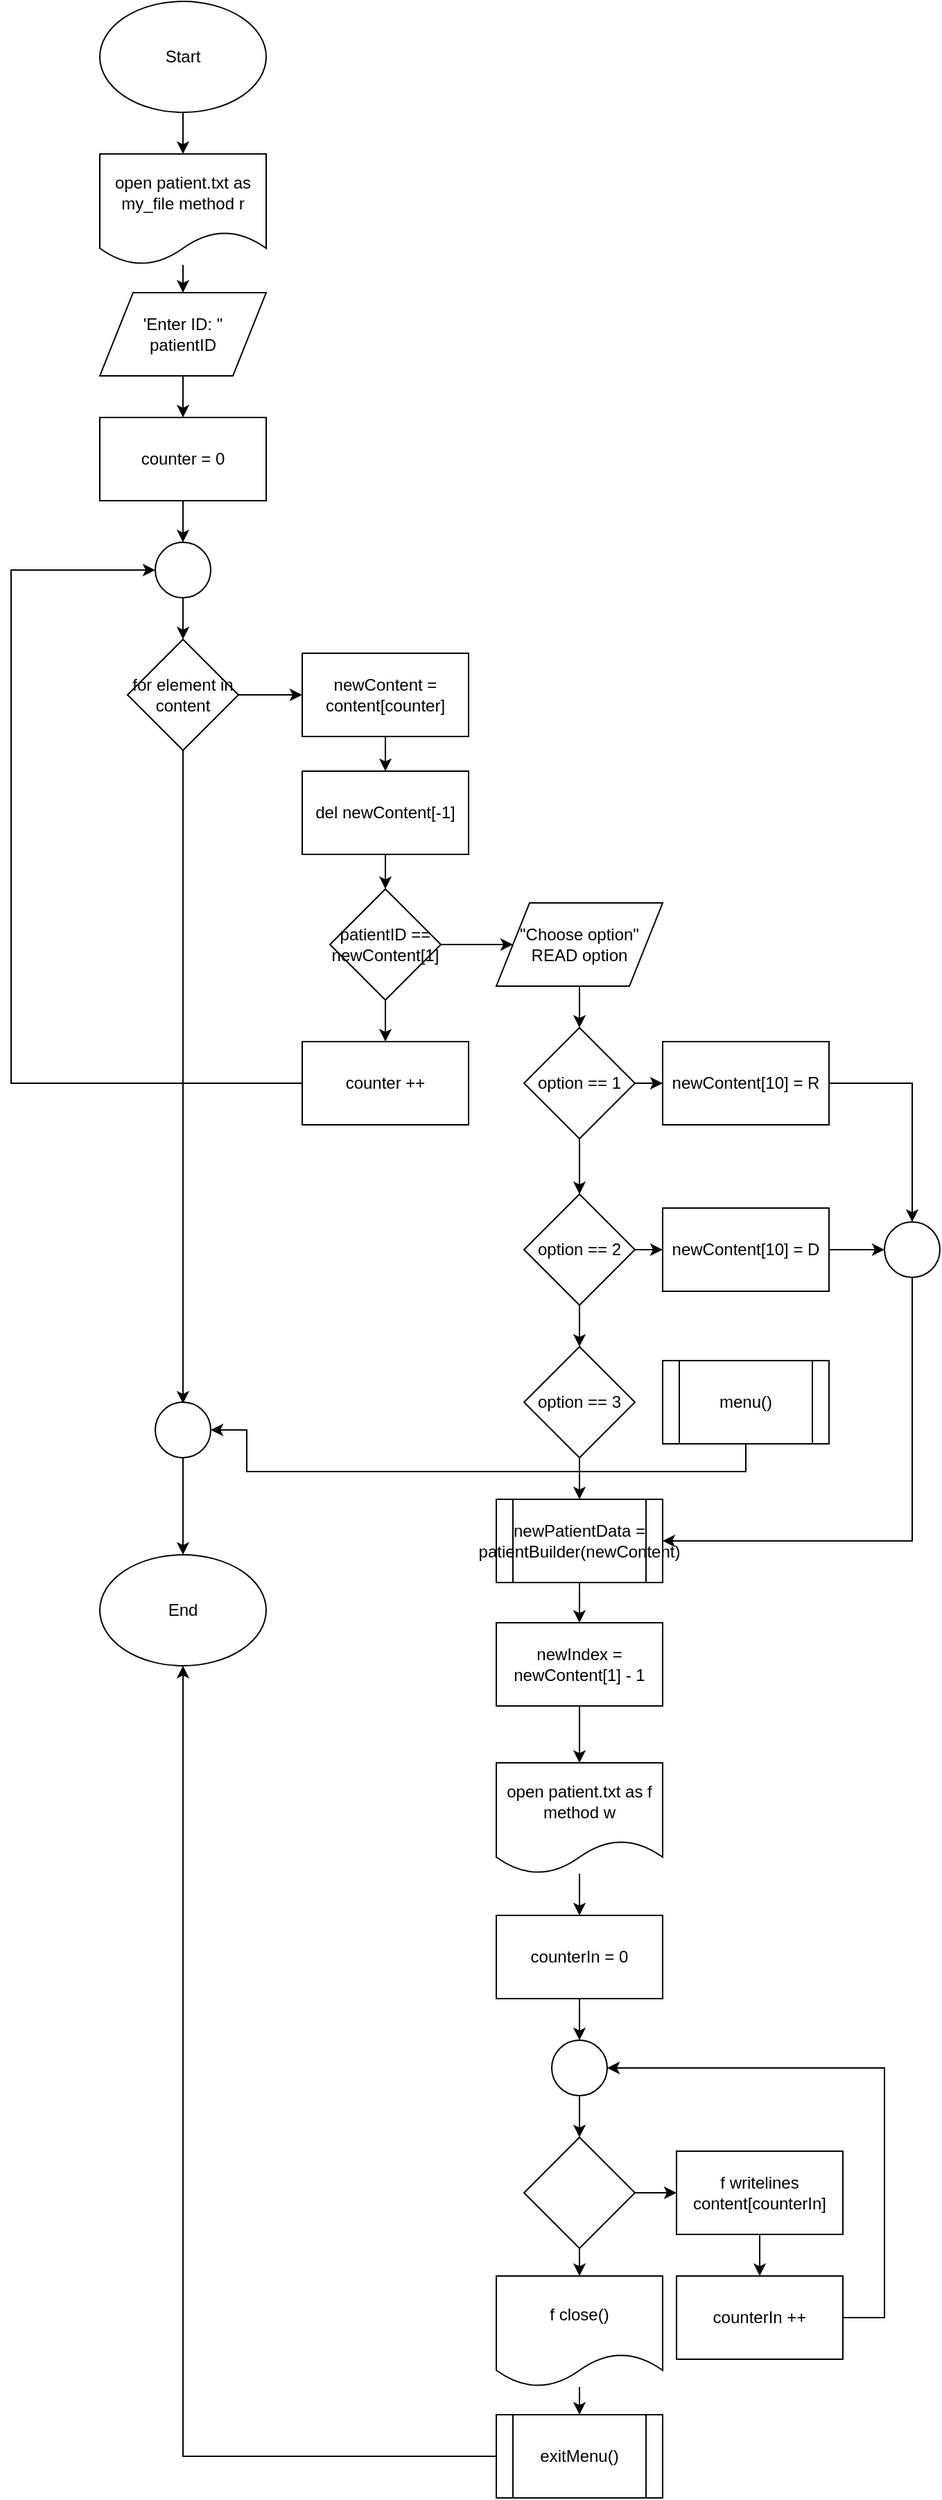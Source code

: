 <mxfile version="13.0.3" type="device"><diagram id="C5RBs43oDa-KdzZeNtuy" name="Page-1"><mxGraphModel dx="852" dy="494" grid="1" gridSize="10" guides="1" tooltips="1" connect="1" arrows="1" fold="1" page="1" pageScale="1" pageWidth="827" pageHeight="1169" math="0" shadow="0"><root><mxCell id="WIyWlLk6GJQsqaUBKTNV-0"/><mxCell id="WIyWlLk6GJQsqaUBKTNV-1" parent="WIyWlLk6GJQsqaUBKTNV-0"/><mxCell id="EC0RR0MFjBfTmAmrN4OI-3" value="" style="edgeStyle=orthogonalEdgeStyle;rounded=0;orthogonalLoop=1;jettySize=auto;html=1;" edge="1" parent="WIyWlLk6GJQsqaUBKTNV-1" source="EC0RR0MFjBfTmAmrN4OI-0" target="EC0RR0MFjBfTmAmrN4OI-2"><mxGeometry relative="1" as="geometry"/></mxCell><mxCell id="EC0RR0MFjBfTmAmrN4OI-0" value="Start" style="ellipse;whiteSpace=wrap;html=1;" vertex="1" parent="WIyWlLk6GJQsqaUBKTNV-1"><mxGeometry x="354" width="120" height="80" as="geometry"/></mxCell><mxCell id="EC0RR0MFjBfTmAmrN4OI-6" value="" style="edgeStyle=orthogonalEdgeStyle;rounded=0;orthogonalLoop=1;jettySize=auto;html=1;" edge="1" parent="WIyWlLk6GJQsqaUBKTNV-1" source="EC0RR0MFjBfTmAmrN4OI-2" target="EC0RR0MFjBfTmAmrN4OI-5"><mxGeometry relative="1" as="geometry"/></mxCell><mxCell id="EC0RR0MFjBfTmAmrN4OI-2" value="open patient.txt as my_file method r" style="shape=document;whiteSpace=wrap;html=1;boundedLbl=1;" vertex="1" parent="WIyWlLk6GJQsqaUBKTNV-1"><mxGeometry x="354" y="110" width="120" height="80" as="geometry"/></mxCell><mxCell id="EC0RR0MFjBfTmAmrN4OI-8" value="" style="edgeStyle=orthogonalEdgeStyle;rounded=0;orthogonalLoop=1;jettySize=auto;html=1;" edge="1" parent="WIyWlLk6GJQsqaUBKTNV-1" source="EC0RR0MFjBfTmAmrN4OI-5" target="EC0RR0MFjBfTmAmrN4OI-7"><mxGeometry relative="1" as="geometry"/></mxCell><mxCell id="EC0RR0MFjBfTmAmrN4OI-5" value="'Enter ID: &quot;&lt;br&gt;patientID" style="shape=parallelogram;perimeter=parallelogramPerimeter;whiteSpace=wrap;html=1;" vertex="1" parent="WIyWlLk6GJQsqaUBKTNV-1"><mxGeometry x="354" y="210" width="120" height="60" as="geometry"/></mxCell><mxCell id="EC0RR0MFjBfTmAmrN4OI-12" style="edgeStyle=orthogonalEdgeStyle;rounded=0;orthogonalLoop=1;jettySize=auto;html=1;entryX=0.5;entryY=0;entryDx=0;entryDy=0;" edge="1" parent="WIyWlLk6GJQsqaUBKTNV-1" source="EC0RR0MFjBfTmAmrN4OI-7" target="EC0RR0MFjBfTmAmrN4OI-9"><mxGeometry relative="1" as="geometry"/></mxCell><mxCell id="EC0RR0MFjBfTmAmrN4OI-7" value="counter = 0" style="rounded=0;whiteSpace=wrap;html=1;" vertex="1" parent="WIyWlLk6GJQsqaUBKTNV-1"><mxGeometry x="354" y="300" width="120" height="60" as="geometry"/></mxCell><mxCell id="EC0RR0MFjBfTmAmrN4OI-14" style="edgeStyle=orthogonalEdgeStyle;rounded=0;orthogonalLoop=1;jettySize=auto;html=1;entryX=0.5;entryY=0;entryDx=0;entryDy=0;" edge="1" parent="WIyWlLk6GJQsqaUBKTNV-1" source="EC0RR0MFjBfTmAmrN4OI-9" target="EC0RR0MFjBfTmAmrN4OI-13"><mxGeometry relative="1" as="geometry"/></mxCell><mxCell id="EC0RR0MFjBfTmAmrN4OI-9" value="" style="ellipse;whiteSpace=wrap;html=1;aspect=fixed;" vertex="1" parent="WIyWlLk6GJQsqaUBKTNV-1"><mxGeometry x="394" y="390" width="40" height="40" as="geometry"/></mxCell><mxCell id="EC0RR0MFjBfTmAmrN4OI-16" style="edgeStyle=orthogonalEdgeStyle;rounded=0;orthogonalLoop=1;jettySize=auto;html=1;entryX=0;entryY=0.5;entryDx=0;entryDy=0;" edge="1" parent="WIyWlLk6GJQsqaUBKTNV-1" source="EC0RR0MFjBfTmAmrN4OI-13" target="EC0RR0MFjBfTmAmrN4OI-15"><mxGeometry relative="1" as="geometry"/></mxCell><mxCell id="EC0RR0MFjBfTmAmrN4OI-65" style="edgeStyle=orthogonalEdgeStyle;rounded=0;orthogonalLoop=1;jettySize=auto;html=1;" edge="1" parent="WIyWlLk6GJQsqaUBKTNV-1" source="EC0RR0MFjBfTmAmrN4OI-13"><mxGeometry relative="1" as="geometry"><mxPoint x="414" y="1011" as="targetPoint"/></mxGeometry></mxCell><mxCell id="EC0RR0MFjBfTmAmrN4OI-13" value="for element in content" style="rhombus;whiteSpace=wrap;html=1;" vertex="1" parent="WIyWlLk6GJQsqaUBKTNV-1"><mxGeometry x="374" y="460" width="80" height="80" as="geometry"/></mxCell><mxCell id="EC0RR0MFjBfTmAmrN4OI-18" value="" style="edgeStyle=orthogonalEdgeStyle;rounded=0;orthogonalLoop=1;jettySize=auto;html=1;" edge="1" parent="WIyWlLk6GJQsqaUBKTNV-1" source="EC0RR0MFjBfTmAmrN4OI-15" target="EC0RR0MFjBfTmAmrN4OI-17"><mxGeometry relative="1" as="geometry"/></mxCell><mxCell id="EC0RR0MFjBfTmAmrN4OI-15" value="newContent = content[counter]" style="rounded=0;whiteSpace=wrap;html=1;" vertex="1" parent="WIyWlLk6GJQsqaUBKTNV-1"><mxGeometry x="500" y="470" width="120" height="60" as="geometry"/></mxCell><mxCell id="EC0RR0MFjBfTmAmrN4OI-20" value="" style="edgeStyle=orthogonalEdgeStyle;rounded=0;orthogonalLoop=1;jettySize=auto;html=1;" edge="1" parent="WIyWlLk6GJQsqaUBKTNV-1" source="EC0RR0MFjBfTmAmrN4OI-17" target="EC0RR0MFjBfTmAmrN4OI-19"><mxGeometry relative="1" as="geometry"/></mxCell><mxCell id="EC0RR0MFjBfTmAmrN4OI-17" value="del newContent[-1]" style="rounded=0;whiteSpace=wrap;html=1;" vertex="1" parent="WIyWlLk6GJQsqaUBKTNV-1"><mxGeometry x="500" y="555" width="120" height="60" as="geometry"/></mxCell><mxCell id="EC0RR0MFjBfTmAmrN4OI-22" style="edgeStyle=orthogonalEdgeStyle;rounded=0;orthogonalLoop=1;jettySize=auto;html=1;entryX=0;entryY=0.5;entryDx=0;entryDy=0;" edge="1" parent="WIyWlLk6GJQsqaUBKTNV-1" source="EC0RR0MFjBfTmAmrN4OI-19" target="EC0RR0MFjBfTmAmrN4OI-21"><mxGeometry relative="1" as="geometry"/></mxCell><mxCell id="EC0RR0MFjBfTmAmrN4OI-63" value="" style="edgeStyle=orthogonalEdgeStyle;rounded=0;orthogonalLoop=1;jettySize=auto;html=1;" edge="1" parent="WIyWlLk6GJQsqaUBKTNV-1" source="EC0RR0MFjBfTmAmrN4OI-19" target="EC0RR0MFjBfTmAmrN4OI-29"><mxGeometry relative="1" as="geometry"/></mxCell><mxCell id="EC0RR0MFjBfTmAmrN4OI-19" value="patientID == newContent[1]" style="rhombus;whiteSpace=wrap;html=1;" vertex="1" parent="WIyWlLk6GJQsqaUBKTNV-1"><mxGeometry x="520" y="640" width="80" height="80" as="geometry"/></mxCell><mxCell id="EC0RR0MFjBfTmAmrN4OI-24" value="" style="edgeStyle=orthogonalEdgeStyle;rounded=0;orthogonalLoop=1;jettySize=auto;html=1;" edge="1" parent="WIyWlLk6GJQsqaUBKTNV-1" source="EC0RR0MFjBfTmAmrN4OI-21" target="EC0RR0MFjBfTmAmrN4OI-23"><mxGeometry relative="1" as="geometry"/></mxCell><mxCell id="EC0RR0MFjBfTmAmrN4OI-21" value="&quot;Choose option&quot;&lt;br&gt;READ option" style="shape=parallelogram;perimeter=parallelogramPerimeter;whiteSpace=wrap;html=1;" vertex="1" parent="WIyWlLk6GJQsqaUBKTNV-1"><mxGeometry x="640" y="650" width="120" height="60" as="geometry"/></mxCell><mxCell id="EC0RR0MFjBfTmAmrN4OI-26" value="" style="edgeStyle=orthogonalEdgeStyle;rounded=0;orthogonalLoop=1;jettySize=auto;html=1;" edge="1" parent="WIyWlLk6GJQsqaUBKTNV-1" source="EC0RR0MFjBfTmAmrN4OI-23" target="EC0RR0MFjBfTmAmrN4OI-25"><mxGeometry relative="1" as="geometry"/></mxCell><mxCell id="EC0RR0MFjBfTmAmrN4OI-31" value="" style="edgeStyle=orthogonalEdgeStyle;rounded=0;orthogonalLoop=1;jettySize=auto;html=1;" edge="1" parent="WIyWlLk6GJQsqaUBKTNV-1" source="EC0RR0MFjBfTmAmrN4OI-23" target="EC0RR0MFjBfTmAmrN4OI-30"><mxGeometry relative="1" as="geometry"/></mxCell><mxCell id="EC0RR0MFjBfTmAmrN4OI-23" value="option == 1" style="rhombus;whiteSpace=wrap;html=1;" vertex="1" parent="WIyWlLk6GJQsqaUBKTNV-1"><mxGeometry x="660" y="740" width="80" height="80" as="geometry"/></mxCell><mxCell id="EC0RR0MFjBfTmAmrN4OI-28" value="" style="edgeStyle=orthogonalEdgeStyle;rounded=0;orthogonalLoop=1;jettySize=auto;html=1;" edge="1" parent="WIyWlLk6GJQsqaUBKTNV-1" source="EC0RR0MFjBfTmAmrN4OI-25" target="EC0RR0MFjBfTmAmrN4OI-27"><mxGeometry relative="1" as="geometry"/></mxCell><mxCell id="EC0RR0MFjBfTmAmrN4OI-33" value="" style="edgeStyle=orthogonalEdgeStyle;rounded=0;orthogonalLoop=1;jettySize=auto;html=1;" edge="1" parent="WIyWlLk6GJQsqaUBKTNV-1" source="EC0RR0MFjBfTmAmrN4OI-25" target="EC0RR0MFjBfTmAmrN4OI-32"><mxGeometry relative="1" as="geometry"/></mxCell><mxCell id="EC0RR0MFjBfTmAmrN4OI-25" value="option == 2" style="rhombus;whiteSpace=wrap;html=1;" vertex="1" parent="WIyWlLk6GJQsqaUBKTNV-1"><mxGeometry x="660" y="860" width="80" height="80" as="geometry"/></mxCell><mxCell id="EC0RR0MFjBfTmAmrN4OI-39" style="edgeStyle=orthogonalEdgeStyle;rounded=0;orthogonalLoop=1;jettySize=auto;html=1;entryX=0.5;entryY=0;entryDx=0;entryDy=0;" edge="1" parent="WIyWlLk6GJQsqaUBKTNV-1" source="EC0RR0MFjBfTmAmrN4OI-27" target="EC0RR0MFjBfTmAmrN4OI-38"><mxGeometry relative="1" as="geometry"/></mxCell><mxCell id="EC0RR0MFjBfTmAmrN4OI-27" value="option == 3" style="rhombus;whiteSpace=wrap;html=1;" vertex="1" parent="WIyWlLk6GJQsqaUBKTNV-1"><mxGeometry x="660" y="970" width="80" height="80" as="geometry"/></mxCell><mxCell id="EC0RR0MFjBfTmAmrN4OI-64" style="edgeStyle=orthogonalEdgeStyle;rounded=0;orthogonalLoop=1;jettySize=auto;html=1;entryX=0;entryY=0.5;entryDx=0;entryDy=0;" edge="1" parent="WIyWlLk6GJQsqaUBKTNV-1" source="EC0RR0MFjBfTmAmrN4OI-29" target="EC0RR0MFjBfTmAmrN4OI-9"><mxGeometry relative="1" as="geometry"><Array as="points"><mxPoint x="290" y="780"/><mxPoint x="290" y="410"/></Array></mxGeometry></mxCell><mxCell id="EC0RR0MFjBfTmAmrN4OI-29" value="counter ++" style="rounded=0;whiteSpace=wrap;html=1;" vertex="1" parent="WIyWlLk6GJQsqaUBKTNV-1"><mxGeometry x="500" y="750" width="120" height="60" as="geometry"/></mxCell><mxCell id="EC0RR0MFjBfTmAmrN4OI-37" style="edgeStyle=orthogonalEdgeStyle;rounded=0;orthogonalLoop=1;jettySize=auto;html=1;entryX=0.5;entryY=0;entryDx=0;entryDy=0;" edge="1" parent="WIyWlLk6GJQsqaUBKTNV-1" source="EC0RR0MFjBfTmAmrN4OI-30" target="EC0RR0MFjBfTmAmrN4OI-35"><mxGeometry relative="1" as="geometry"/></mxCell><mxCell id="EC0RR0MFjBfTmAmrN4OI-30" value="newContent[10] = R" style="rounded=0;whiteSpace=wrap;html=1;" vertex="1" parent="WIyWlLk6GJQsqaUBKTNV-1"><mxGeometry x="760" y="750" width="120" height="60" as="geometry"/></mxCell><mxCell id="EC0RR0MFjBfTmAmrN4OI-36" style="edgeStyle=orthogonalEdgeStyle;rounded=0;orthogonalLoop=1;jettySize=auto;html=1;entryX=0;entryY=0.5;entryDx=0;entryDy=0;" edge="1" parent="WIyWlLk6GJQsqaUBKTNV-1" source="EC0RR0MFjBfTmAmrN4OI-32" target="EC0RR0MFjBfTmAmrN4OI-35"><mxGeometry relative="1" as="geometry"/></mxCell><mxCell id="EC0RR0MFjBfTmAmrN4OI-32" value="&lt;span&gt;newContent[10] = D&lt;/span&gt;" style="rounded=0;whiteSpace=wrap;html=1;" vertex="1" parent="WIyWlLk6GJQsqaUBKTNV-1"><mxGeometry x="760" y="870" width="120" height="60" as="geometry"/></mxCell><mxCell id="EC0RR0MFjBfTmAmrN4OI-66" style="edgeStyle=orthogonalEdgeStyle;rounded=0;orthogonalLoop=1;jettySize=auto;html=1;entryX=1;entryY=0.5;entryDx=0;entryDy=0;" edge="1" parent="WIyWlLk6GJQsqaUBKTNV-1" source="EC0RR0MFjBfTmAmrN4OI-34" target="EC0RR0MFjBfTmAmrN4OI-67"><mxGeometry relative="1" as="geometry"><mxPoint x="460" y="1010" as="targetPoint"/><Array as="points"><mxPoint x="820" y="1060"/><mxPoint x="460" y="1060"/><mxPoint x="460" y="1030"/></Array></mxGeometry></mxCell><mxCell id="EC0RR0MFjBfTmAmrN4OI-34" value="menu()" style="shape=process;whiteSpace=wrap;html=1;backgroundOutline=1;" vertex="1" parent="WIyWlLk6GJQsqaUBKTNV-1"><mxGeometry x="760" y="980" width="120" height="60" as="geometry"/></mxCell><mxCell id="EC0RR0MFjBfTmAmrN4OI-40" style="edgeStyle=orthogonalEdgeStyle;rounded=0;orthogonalLoop=1;jettySize=auto;html=1;entryX=1;entryY=0.5;entryDx=0;entryDy=0;" edge="1" parent="WIyWlLk6GJQsqaUBKTNV-1" source="EC0RR0MFjBfTmAmrN4OI-35" target="EC0RR0MFjBfTmAmrN4OI-38"><mxGeometry relative="1" as="geometry"><Array as="points"><mxPoint x="940" y="1110"/></Array></mxGeometry></mxCell><mxCell id="EC0RR0MFjBfTmAmrN4OI-35" value="" style="ellipse;whiteSpace=wrap;html=1;aspect=fixed;" vertex="1" parent="WIyWlLk6GJQsqaUBKTNV-1"><mxGeometry x="920" y="880" width="40" height="40" as="geometry"/></mxCell><mxCell id="EC0RR0MFjBfTmAmrN4OI-42" value="" style="edgeStyle=orthogonalEdgeStyle;rounded=0;orthogonalLoop=1;jettySize=auto;html=1;" edge="1" parent="WIyWlLk6GJQsqaUBKTNV-1" source="EC0RR0MFjBfTmAmrN4OI-38" target="EC0RR0MFjBfTmAmrN4OI-41"><mxGeometry relative="1" as="geometry"/></mxCell><mxCell id="EC0RR0MFjBfTmAmrN4OI-38" value="newPatientData = patientBuilder(newContent)" style="shape=process;whiteSpace=wrap;html=1;backgroundOutline=1;" vertex="1" parent="WIyWlLk6GJQsqaUBKTNV-1"><mxGeometry x="640" y="1080" width="120" height="60" as="geometry"/></mxCell><mxCell id="EC0RR0MFjBfTmAmrN4OI-46" value="" style="edgeStyle=orthogonalEdgeStyle;rounded=0;orthogonalLoop=1;jettySize=auto;html=1;" edge="1" parent="WIyWlLk6GJQsqaUBKTNV-1" source="EC0RR0MFjBfTmAmrN4OI-41" target="EC0RR0MFjBfTmAmrN4OI-44"><mxGeometry relative="1" as="geometry"/></mxCell><mxCell id="EC0RR0MFjBfTmAmrN4OI-41" value="newIndex = newContent[1] - 1" style="rounded=0;whiteSpace=wrap;html=1;" vertex="1" parent="WIyWlLk6GJQsqaUBKTNV-1"><mxGeometry x="640" y="1169" width="120" height="60" as="geometry"/></mxCell><mxCell id="EC0RR0MFjBfTmAmrN4OI-47" value="" style="edgeStyle=orthogonalEdgeStyle;rounded=0;orthogonalLoop=1;jettySize=auto;html=1;" edge="1" parent="WIyWlLk6GJQsqaUBKTNV-1" source="EC0RR0MFjBfTmAmrN4OI-44" target="EC0RR0MFjBfTmAmrN4OI-45"><mxGeometry relative="1" as="geometry"/></mxCell><mxCell id="EC0RR0MFjBfTmAmrN4OI-44" value="open patient.txt as f method w" style="shape=document;whiteSpace=wrap;html=1;boundedLbl=1;" vertex="1" parent="WIyWlLk6GJQsqaUBKTNV-1"><mxGeometry x="640" y="1270" width="120" height="80" as="geometry"/></mxCell><mxCell id="EC0RR0MFjBfTmAmrN4OI-51" style="edgeStyle=orthogonalEdgeStyle;rounded=0;orthogonalLoop=1;jettySize=auto;html=1;entryX=0.5;entryY=0;entryDx=0;entryDy=0;" edge="1" parent="WIyWlLk6GJQsqaUBKTNV-1" source="EC0RR0MFjBfTmAmrN4OI-45" target="EC0RR0MFjBfTmAmrN4OI-48"><mxGeometry relative="1" as="geometry"/></mxCell><mxCell id="EC0RR0MFjBfTmAmrN4OI-45" value="counterIn = 0" style="rounded=0;whiteSpace=wrap;html=1;" vertex="1" parent="WIyWlLk6GJQsqaUBKTNV-1"><mxGeometry x="640" y="1380" width="120" height="60" as="geometry"/></mxCell><mxCell id="EC0RR0MFjBfTmAmrN4OI-53" style="edgeStyle=orthogonalEdgeStyle;rounded=0;orthogonalLoop=1;jettySize=auto;html=1;entryX=0.5;entryY=0;entryDx=0;entryDy=0;" edge="1" parent="WIyWlLk6GJQsqaUBKTNV-1" source="EC0RR0MFjBfTmAmrN4OI-48" target="EC0RR0MFjBfTmAmrN4OI-52"><mxGeometry relative="1" as="geometry"/></mxCell><mxCell id="EC0RR0MFjBfTmAmrN4OI-48" value="" style="ellipse;whiteSpace=wrap;html=1;aspect=fixed;" vertex="1" parent="WIyWlLk6GJQsqaUBKTNV-1"><mxGeometry x="680" y="1470" width="40" height="40" as="geometry"/></mxCell><mxCell id="EC0RR0MFjBfTmAmrN4OI-55" style="edgeStyle=orthogonalEdgeStyle;rounded=0;orthogonalLoop=1;jettySize=auto;html=1;entryX=0;entryY=0.5;entryDx=0;entryDy=0;" edge="1" parent="WIyWlLk6GJQsqaUBKTNV-1" source="EC0RR0MFjBfTmAmrN4OI-52" target="EC0RR0MFjBfTmAmrN4OI-54"><mxGeometry relative="1" as="geometry"/></mxCell><mxCell id="EC0RR0MFjBfTmAmrN4OI-61" value="" style="edgeStyle=orthogonalEdgeStyle;rounded=0;orthogonalLoop=1;jettySize=auto;html=1;" edge="1" parent="WIyWlLk6GJQsqaUBKTNV-1" source="EC0RR0MFjBfTmAmrN4OI-52" target="EC0RR0MFjBfTmAmrN4OI-60"><mxGeometry relative="1" as="geometry"/></mxCell><mxCell id="EC0RR0MFjBfTmAmrN4OI-52" value="" style="rhombus;whiteSpace=wrap;html=1;" vertex="1" parent="WIyWlLk6GJQsqaUBKTNV-1"><mxGeometry x="660" y="1540" width="80" height="80" as="geometry"/></mxCell><mxCell id="EC0RR0MFjBfTmAmrN4OI-57" value="" style="edgeStyle=orthogonalEdgeStyle;rounded=0;orthogonalLoop=1;jettySize=auto;html=1;" edge="1" parent="WIyWlLk6GJQsqaUBKTNV-1" source="EC0RR0MFjBfTmAmrN4OI-54" target="EC0RR0MFjBfTmAmrN4OI-56"><mxGeometry relative="1" as="geometry"/></mxCell><mxCell id="EC0RR0MFjBfTmAmrN4OI-54" value="f writelines content[counterIn]" style="rounded=0;whiteSpace=wrap;html=1;" vertex="1" parent="WIyWlLk6GJQsqaUBKTNV-1"><mxGeometry x="770" y="1550" width="120" height="60" as="geometry"/></mxCell><mxCell id="EC0RR0MFjBfTmAmrN4OI-58" style="edgeStyle=orthogonalEdgeStyle;rounded=0;orthogonalLoop=1;jettySize=auto;html=1;entryX=1;entryY=0.5;entryDx=0;entryDy=0;" edge="1" parent="WIyWlLk6GJQsqaUBKTNV-1" source="EC0RR0MFjBfTmAmrN4OI-56" target="EC0RR0MFjBfTmAmrN4OI-48"><mxGeometry relative="1" as="geometry"><Array as="points"><mxPoint x="920" y="1670"/><mxPoint x="920" y="1490"/></Array></mxGeometry></mxCell><mxCell id="EC0RR0MFjBfTmAmrN4OI-56" value="counterIn ++" style="rounded=0;whiteSpace=wrap;html=1;" vertex="1" parent="WIyWlLk6GJQsqaUBKTNV-1"><mxGeometry x="770" y="1640" width="120" height="60" as="geometry"/></mxCell><mxCell id="EC0RR0MFjBfTmAmrN4OI-70" style="edgeStyle=orthogonalEdgeStyle;rounded=0;orthogonalLoop=1;jettySize=auto;html=1;entryX=0.5;entryY=1;entryDx=0;entryDy=0;" edge="1" parent="WIyWlLk6GJQsqaUBKTNV-1" source="EC0RR0MFjBfTmAmrN4OI-59" target="EC0RR0MFjBfTmAmrN4OI-68"><mxGeometry relative="1" as="geometry"/></mxCell><mxCell id="EC0RR0MFjBfTmAmrN4OI-59" value="exitMenu()" style="shape=process;whiteSpace=wrap;html=1;backgroundOutline=1;" vertex="1" parent="WIyWlLk6GJQsqaUBKTNV-1"><mxGeometry x="640" y="1740" width="120" height="60" as="geometry"/></mxCell><mxCell id="EC0RR0MFjBfTmAmrN4OI-62" value="" style="edgeStyle=orthogonalEdgeStyle;rounded=0;orthogonalLoop=1;jettySize=auto;html=1;" edge="1" parent="WIyWlLk6GJQsqaUBKTNV-1" source="EC0RR0MFjBfTmAmrN4OI-60" target="EC0RR0MFjBfTmAmrN4OI-59"><mxGeometry relative="1" as="geometry"/></mxCell><mxCell id="EC0RR0MFjBfTmAmrN4OI-60" value="f close()" style="shape=document;whiteSpace=wrap;html=1;boundedLbl=1;" vertex="1" parent="WIyWlLk6GJQsqaUBKTNV-1"><mxGeometry x="640" y="1640" width="120" height="80" as="geometry"/></mxCell><mxCell id="EC0RR0MFjBfTmAmrN4OI-69" style="edgeStyle=orthogonalEdgeStyle;rounded=0;orthogonalLoop=1;jettySize=auto;html=1;entryX=0.5;entryY=0;entryDx=0;entryDy=0;" edge="1" parent="WIyWlLk6GJQsqaUBKTNV-1" source="EC0RR0MFjBfTmAmrN4OI-67" target="EC0RR0MFjBfTmAmrN4OI-68"><mxGeometry relative="1" as="geometry"/></mxCell><mxCell id="EC0RR0MFjBfTmAmrN4OI-67" value="" style="ellipse;whiteSpace=wrap;html=1;aspect=fixed;" vertex="1" parent="WIyWlLk6GJQsqaUBKTNV-1"><mxGeometry x="394" y="1010" width="40" height="40" as="geometry"/></mxCell><mxCell id="EC0RR0MFjBfTmAmrN4OI-68" value="End" style="ellipse;whiteSpace=wrap;html=1;" vertex="1" parent="WIyWlLk6GJQsqaUBKTNV-1"><mxGeometry x="354" y="1120" width="120" height="80" as="geometry"/></mxCell></root></mxGraphModel></diagram></mxfile>
